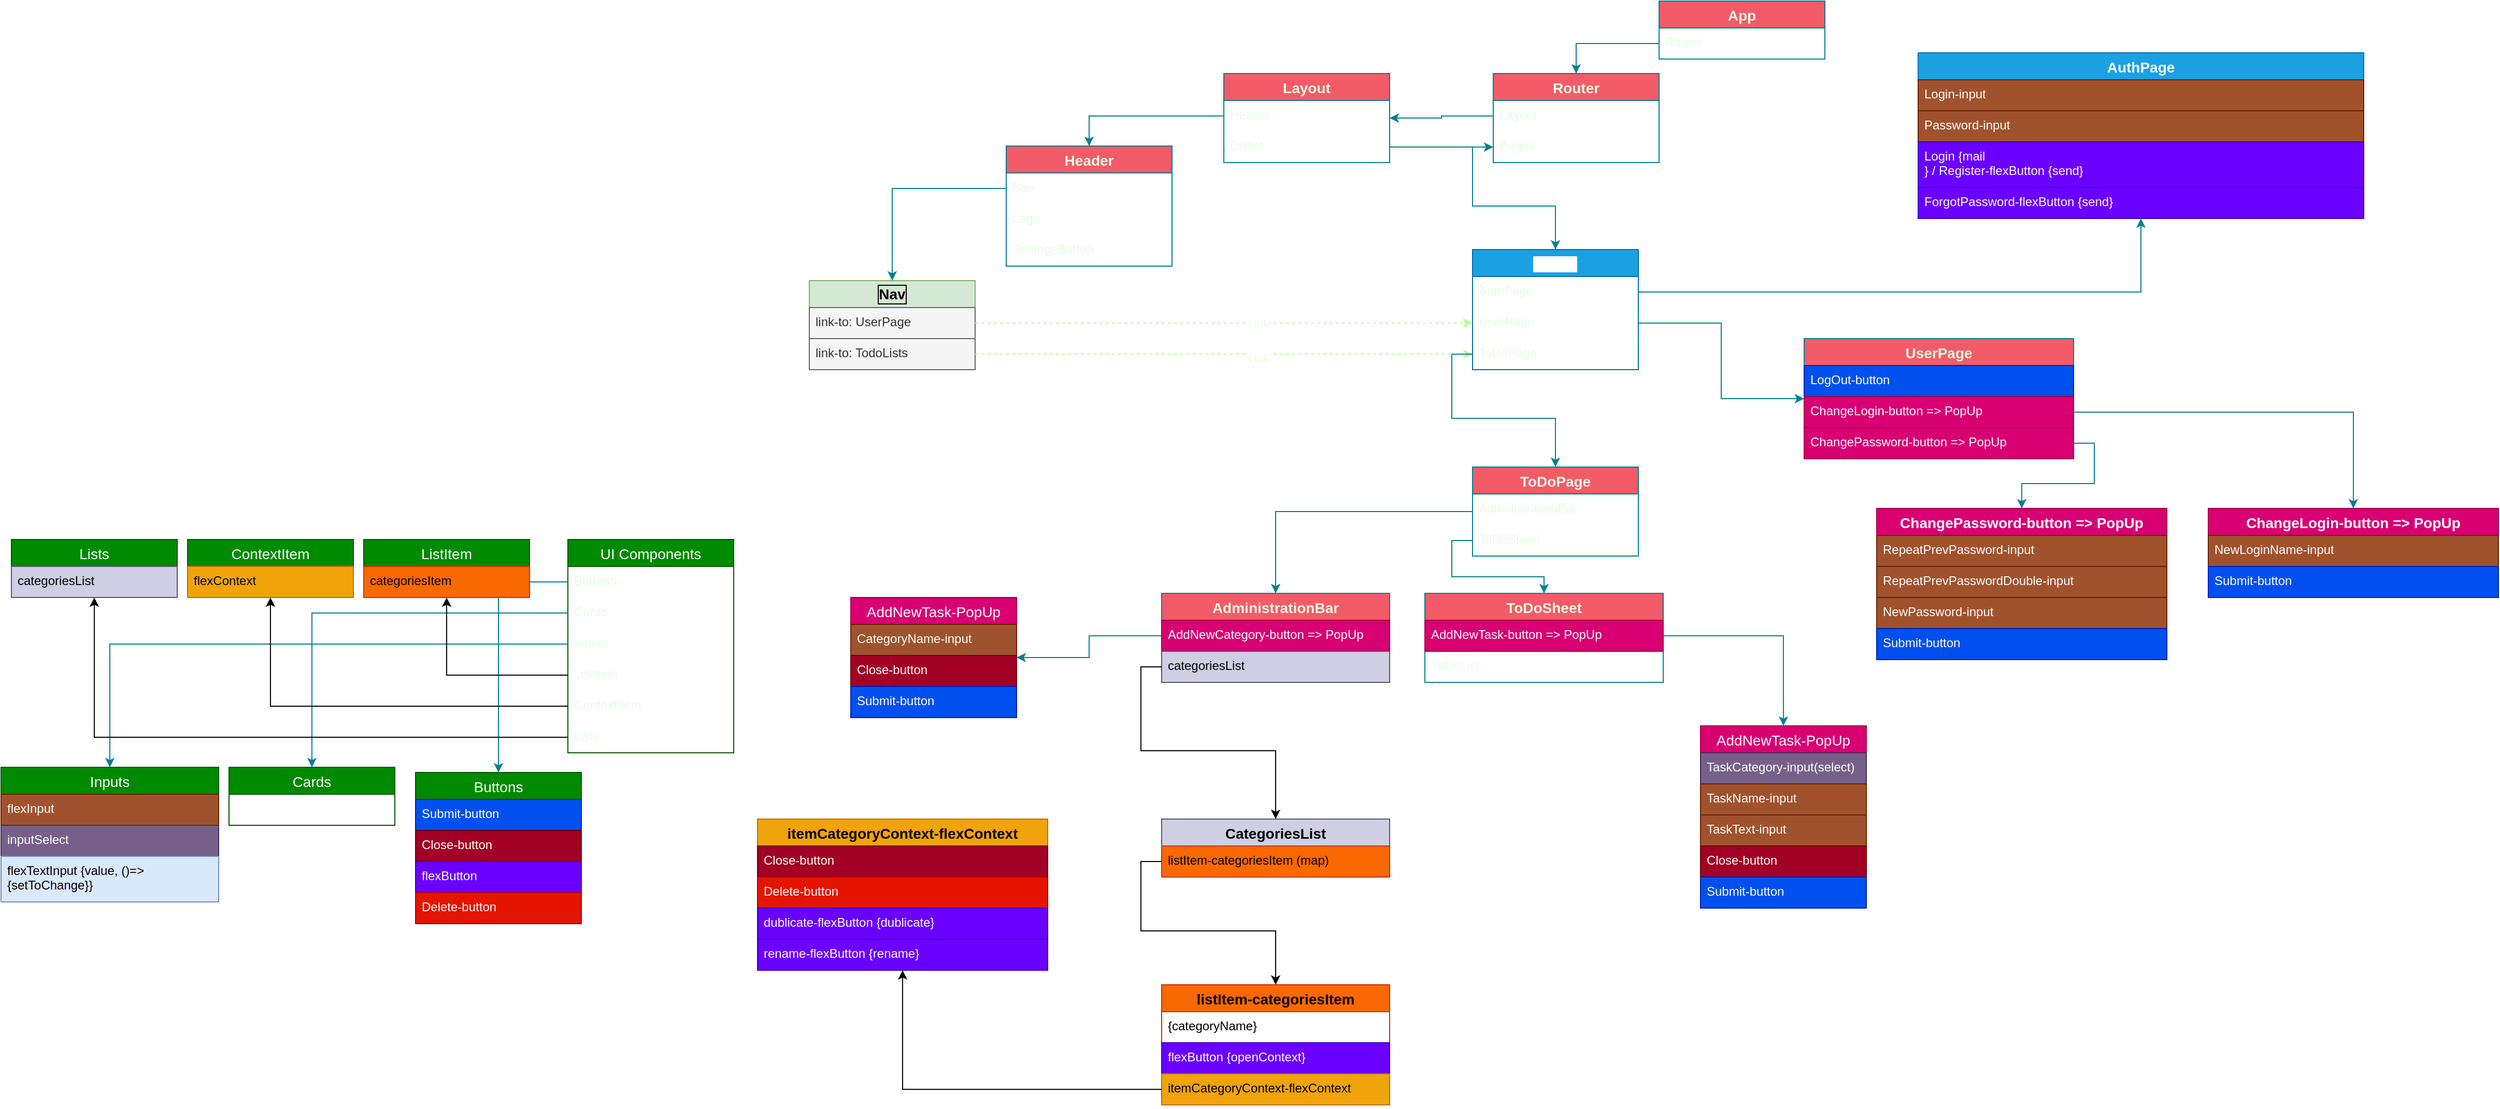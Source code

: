 <mxfile version="21.3.8" type="github">
  <diagram name="Страница 1" id="6tXET_UQnHRXLjtFdIph">
    <mxGraphModel dx="3163" dy="796" grid="1" gridSize="10" guides="1" tooltips="1" connect="1" arrows="1" fold="1" page="1" pageScale="1" pageWidth="827" pageHeight="1169" math="0" shadow="0">
      <root>
        <mxCell id="0" />
        <mxCell id="1" parent="0" />
        <mxCell id="IGXPedK8rDx9fx1_-4YQ-31" value="App" style="swimlane;fontStyle=1;childLayout=stackLayout;horizontal=1;startSize=26;horizontalStack=0;resizeParent=1;resizeParentMax=0;resizeLast=0;collapsible=1;marginBottom=0;align=center;fontSize=14;labelBackgroundColor=none;fillColor=#F45B69;strokeColor=#028090;fontColor=#E4FDE1;" parent="1" vertex="1">
          <mxGeometry x="640" y="30" width="160" height="56" as="geometry" />
        </mxCell>
        <mxCell id="IGXPedK8rDx9fx1_-4YQ-34" value="Router" style="text;strokeColor=none;fillColor=none;spacingLeft=4;spacingRight=4;overflow=hidden;rotatable=0;points=[[0,0.5],[1,0.5]];portConstraint=eastwest;fontSize=12;whiteSpace=wrap;html=1;labelBackgroundColor=none;fontColor=#E4FDE1;" parent="IGXPedK8rDx9fx1_-4YQ-31" vertex="1">
          <mxGeometry y="26" width="160" height="30" as="geometry" />
        </mxCell>
        <mxCell id="IGXPedK8rDx9fx1_-4YQ-39" value="Router" style="swimlane;fontStyle=1;childLayout=stackLayout;horizontal=1;startSize=26;horizontalStack=0;resizeParent=1;resizeParentMax=0;resizeLast=0;collapsible=1;marginBottom=0;align=center;fontSize=14;labelBackgroundColor=none;fillColor=#F45B69;strokeColor=#028090;fontColor=#E4FDE1;" parent="1" vertex="1">
          <mxGeometry x="480" y="100" width="160" height="86" as="geometry" />
        </mxCell>
        <mxCell id="IGXPedK8rDx9fx1_-4YQ-40" value="Layout" style="text;strokeColor=none;fillColor=none;spacingLeft=4;spacingRight=4;overflow=hidden;rotatable=0;points=[[0,0.5],[1,0.5]];portConstraint=eastwest;fontSize=12;whiteSpace=wrap;html=1;labelBackgroundColor=none;fontColor=#E4FDE1;" parent="IGXPedK8rDx9fx1_-4YQ-39" vertex="1">
          <mxGeometry y="26" width="160" height="30" as="geometry" />
        </mxCell>
        <mxCell id="IGXPedK8rDx9fx1_-4YQ-41" value="Pages" style="text;strokeColor=none;fillColor=none;spacingLeft=4;spacingRight=4;overflow=hidden;rotatable=0;points=[[0,0.5],[1,0.5]];portConstraint=eastwest;fontSize=12;whiteSpace=wrap;html=1;labelBackgroundColor=none;fontColor=#E4FDE1;" parent="IGXPedK8rDx9fx1_-4YQ-39" vertex="1">
          <mxGeometry y="56" width="160" height="30" as="geometry" />
        </mxCell>
        <mxCell id="IGXPedK8rDx9fx1_-4YQ-46" value="Pages" style="swimlane;fontStyle=1;childLayout=stackLayout;horizontal=1;startSize=26;horizontalStack=0;resizeParent=1;resizeParentMax=0;resizeLast=0;collapsible=1;marginBottom=0;align=center;fontSize=14;labelBackgroundColor=default;fillColor=#1ba1e2;strokeColor=#006EAF;fontColor=#ffffff;" parent="1" vertex="1">
          <mxGeometry x="460" y="270" width="160" height="116" as="geometry" />
        </mxCell>
        <mxCell id="IGXPedK8rDx9fx1_-4YQ-47" value="AuthPage" style="text;strokeColor=none;fillColor=none;spacingLeft=4;spacingRight=4;overflow=hidden;rotatable=0;points=[[0,0.5],[1,0.5]];portConstraint=eastwest;fontSize=12;whiteSpace=wrap;html=1;labelBackgroundColor=none;fontColor=#E4FDE1;" parent="IGXPedK8rDx9fx1_-4YQ-46" vertex="1">
          <mxGeometry y="26" width="160" height="30" as="geometry" />
        </mxCell>
        <mxCell id="IGXPedK8rDx9fx1_-4YQ-48" value="UserPage" style="text;strokeColor=none;fillColor=none;spacingLeft=4;spacingRight=4;overflow=hidden;rotatable=0;points=[[0,0.5],[1,0.5]];portConstraint=eastwest;fontSize=12;whiteSpace=wrap;html=1;labelBackgroundColor=none;fontColor=#E4FDE1;" parent="IGXPedK8rDx9fx1_-4YQ-46" vertex="1">
          <mxGeometry y="56" width="160" height="30" as="geometry" />
        </mxCell>
        <mxCell id="IGXPedK8rDx9fx1_-4YQ-68" value="ToDoPage" style="text;strokeColor=none;fillColor=none;spacingLeft=4;spacingRight=4;overflow=hidden;rotatable=0;points=[[0,0.5],[1,0.5]];portConstraint=eastwest;fontSize=12;whiteSpace=wrap;html=1;labelBackgroundColor=none;fontColor=#E4FDE1;" parent="IGXPedK8rDx9fx1_-4YQ-46" vertex="1">
          <mxGeometry y="86" width="160" height="30" as="geometry" />
        </mxCell>
        <mxCell id="IGXPedK8rDx9fx1_-4YQ-50" value="Layout" style="swimlane;fontStyle=1;childLayout=stackLayout;horizontal=1;startSize=26;horizontalStack=0;resizeParent=1;resizeParentMax=0;resizeLast=0;collapsible=1;marginBottom=0;align=center;fontSize=14;labelBackgroundColor=none;fillColor=#F45B69;strokeColor=#028090;fontColor=#E4FDE1;" parent="1" vertex="1">
          <mxGeometry x="220" y="100" width="160" height="86" as="geometry" />
        </mxCell>
        <mxCell id="IGXPedK8rDx9fx1_-4YQ-51" value="Header" style="text;strokeColor=none;fillColor=none;spacingLeft=4;spacingRight=4;overflow=hidden;rotatable=0;points=[[0,0.5],[1,0.5]];portConstraint=eastwest;fontSize=12;whiteSpace=wrap;html=1;labelBackgroundColor=none;fontColor=#E4FDE1;" parent="IGXPedK8rDx9fx1_-4YQ-50" vertex="1">
          <mxGeometry y="26" width="160" height="30" as="geometry" />
        </mxCell>
        <mxCell id="IGXPedK8rDx9fx1_-4YQ-52" value="Outlet" style="text;strokeColor=none;fillColor=none;spacingLeft=4;spacingRight=4;overflow=hidden;rotatable=0;points=[[0,0.5],[1,0.5]];portConstraint=eastwest;fontSize=12;whiteSpace=wrap;html=1;labelBackgroundColor=none;fontColor=#E4FDE1;" parent="IGXPedK8rDx9fx1_-4YQ-50" vertex="1">
          <mxGeometry y="56" width="160" height="30" as="geometry" />
        </mxCell>
        <mxCell id="IGXPedK8rDx9fx1_-4YQ-53" style="edgeStyle=orthogonalEdgeStyle;rounded=0;orthogonalLoop=1;jettySize=auto;html=1;labelBackgroundColor=none;strokeColor=#028090;fontColor=default;" parent="1" source="IGXPedK8rDx9fx1_-4YQ-34" target="IGXPedK8rDx9fx1_-4YQ-39" edge="1">
          <mxGeometry relative="1" as="geometry" />
        </mxCell>
        <mxCell id="IGXPedK8rDx9fx1_-4YQ-54" style="edgeStyle=orthogonalEdgeStyle;rounded=0;orthogonalLoop=1;jettySize=auto;html=1;labelBackgroundColor=none;strokeColor=#028090;fontColor=default;" parent="1" source="IGXPedK8rDx9fx1_-4YQ-41" target="IGXPedK8rDx9fx1_-4YQ-46" edge="1">
          <mxGeometry relative="1" as="geometry" />
        </mxCell>
        <mxCell id="IGXPedK8rDx9fx1_-4YQ-55" style="edgeStyle=orthogonalEdgeStyle;rounded=0;orthogonalLoop=1;jettySize=auto;html=1;labelBackgroundColor=none;strokeColor=#028090;fontColor=default;" parent="1" source="IGXPedK8rDx9fx1_-4YQ-40" target="IGXPedK8rDx9fx1_-4YQ-50" edge="1">
          <mxGeometry relative="1" as="geometry" />
        </mxCell>
        <mxCell id="IGXPedK8rDx9fx1_-4YQ-56" value="Header" style="swimlane;fontStyle=1;childLayout=stackLayout;horizontal=1;startSize=26;horizontalStack=0;resizeParent=1;resizeParentMax=0;resizeLast=0;collapsible=1;marginBottom=0;align=center;fontSize=14;labelBackgroundColor=none;fillColor=#F45B69;strokeColor=#028090;fontColor=#E4FDE1;" parent="1" vertex="1">
          <mxGeometry x="10" y="170" width="160" height="116" as="geometry" />
        </mxCell>
        <mxCell id="IGXPedK8rDx9fx1_-4YQ-58" value="Nav" style="text;strokeColor=none;fillColor=none;spacingLeft=4;spacingRight=4;overflow=hidden;rotatable=0;points=[[0,0.5],[1,0.5]];portConstraint=eastwest;fontSize=12;whiteSpace=wrap;html=1;labelBackgroundColor=none;fontColor=#E4FDE1;" parent="IGXPedK8rDx9fx1_-4YQ-56" vertex="1">
          <mxGeometry y="26" width="160" height="30" as="geometry" />
        </mxCell>
        <mxCell id="IGXPedK8rDx9fx1_-4YQ-59" value="Logo" style="text;strokeColor=none;fillColor=none;spacingLeft=4;spacingRight=4;overflow=hidden;rotatable=0;points=[[0,0.5],[1,0.5]];portConstraint=eastwest;fontSize=12;whiteSpace=wrap;html=1;labelBackgroundColor=none;fontColor=#E4FDE1;" parent="IGXPedK8rDx9fx1_-4YQ-56" vertex="1">
          <mxGeometry y="56" width="160" height="30" as="geometry" />
        </mxCell>
        <mxCell id="IGXPedK8rDx9fx1_-4YQ-60" value="SettingsButton" style="text;strokeColor=none;fillColor=none;spacingLeft=4;spacingRight=4;overflow=hidden;rotatable=0;points=[[0,0.5],[1,0.5]];portConstraint=eastwest;fontSize=12;whiteSpace=wrap;html=1;labelBackgroundColor=none;fontColor=#E4FDE1;" parent="IGXPedK8rDx9fx1_-4YQ-56" vertex="1">
          <mxGeometry y="86" width="160" height="30" as="geometry" />
        </mxCell>
        <mxCell id="IGXPedK8rDx9fx1_-4YQ-61" style="edgeStyle=orthogonalEdgeStyle;rounded=0;orthogonalLoop=1;jettySize=auto;html=1;labelBackgroundColor=none;strokeColor=#028090;fontColor=default;" parent="1" source="IGXPedK8rDx9fx1_-4YQ-51" target="IGXPedK8rDx9fx1_-4YQ-56" edge="1">
          <mxGeometry relative="1" as="geometry" />
        </mxCell>
        <mxCell id="IGXPedK8rDx9fx1_-4YQ-62" style="edgeStyle=orthogonalEdgeStyle;rounded=0;orthogonalLoop=1;jettySize=auto;html=1;labelBackgroundColor=none;strokeColor=#028090;fontColor=default;" parent="1" source="IGXPedK8rDx9fx1_-4YQ-52" target="IGXPedK8rDx9fx1_-4YQ-41" edge="1">
          <mxGeometry relative="1" as="geometry" />
        </mxCell>
        <mxCell id="IGXPedK8rDx9fx1_-4YQ-64" value="Nav" style="swimlane;fontStyle=1;childLayout=stackLayout;horizontal=1;startSize=26;horizontalStack=0;resizeParent=1;resizeParentMax=0;resizeLast=0;collapsible=1;marginBottom=0;align=center;fontSize=14;labelBackgroundColor=none;whiteSpace=wrap;fillColor=#d5e8d4;strokeColor=#82b366;labelBorderColor=default;fontColor=#000000;" parent="1" vertex="1">
          <mxGeometry x="-180" y="300" width="160" height="86" as="geometry" />
        </mxCell>
        <mxCell id="IGXPedK8rDx9fx1_-4YQ-65" value="link-to: UserPage" style="text;strokeColor=#666666;fillColor=#f5f5f5;spacingLeft=4;spacingRight=4;overflow=hidden;rotatable=0;points=[[0,0.5],[1,0.5]];portConstraint=eastwest;fontSize=12;whiteSpace=wrap;html=1;labelBackgroundColor=none;fontColor=#333333;" parent="IGXPedK8rDx9fx1_-4YQ-64" vertex="1">
          <mxGeometry y="26" width="160" height="30" as="geometry" />
        </mxCell>
        <mxCell id="IGXPedK8rDx9fx1_-4YQ-66" value="link-to: TodoLists" style="text;strokeColor=#666666;fillColor=#f5f5f5;spacingLeft=4;spacingRight=4;overflow=hidden;rotatable=0;points=[[0,0.5],[1,0.5]];portConstraint=eastwest;fontSize=12;whiteSpace=wrap;html=1;labelBackgroundColor=none;fontColor=#333333;" parent="IGXPedK8rDx9fx1_-4YQ-64" vertex="1">
          <mxGeometry y="56" width="160" height="30" as="geometry" />
        </mxCell>
        <mxCell id="IGXPedK8rDx9fx1_-4YQ-69" style="edgeStyle=orthogonalEdgeStyle;rounded=0;orthogonalLoop=1;jettySize=auto;html=1;strokeColor=#B9FF91;fontColor=#E4FDE1;fillColor=#d5e8d4;dashed=1;" parent="1" source="IGXPedK8rDx9fx1_-4YQ-65" target="IGXPedK8rDx9fx1_-4YQ-48" edge="1">
          <mxGeometry relative="1" as="geometry" />
        </mxCell>
        <mxCell id="IGXPedK8rDx9fx1_-4YQ-105" value="Link" style="edgeLabel;html=1;align=center;verticalAlign=middle;resizable=0;points=[];fontColor=#E4FDE1;" parent="IGXPedK8rDx9fx1_-4YQ-69" vertex="1" connectable="0">
          <mxGeometry x="0.138" y="-1" relative="1" as="geometry">
            <mxPoint as="offset" />
          </mxGeometry>
        </mxCell>
        <mxCell id="IGXPedK8rDx9fx1_-4YQ-70" style="edgeStyle=orthogonalEdgeStyle;rounded=0;orthogonalLoop=1;jettySize=auto;html=1;strokeColor=#B9FF91;fontColor=#E4FDE1;fillColor=#d5e8d4;dashed=1;" parent="1" source="IGXPedK8rDx9fx1_-4YQ-66" target="IGXPedK8rDx9fx1_-4YQ-68" edge="1">
          <mxGeometry relative="1" as="geometry" />
        </mxCell>
        <mxCell id="IGXPedK8rDx9fx1_-4YQ-104" value="Link" style="edgeLabel;html=1;align=center;verticalAlign=middle;resizable=0;points=[];fontColor=#E4FDE1;" parent="IGXPedK8rDx9fx1_-4YQ-70" vertex="1" connectable="0">
          <mxGeometry x="0.138" y="-4" relative="1" as="geometry">
            <mxPoint as="offset" />
          </mxGeometry>
        </mxCell>
        <mxCell id="IGXPedK8rDx9fx1_-4YQ-71" style="edgeStyle=orthogonalEdgeStyle;rounded=0;orthogonalLoop=1;jettySize=auto;html=1;strokeColor=#028090;fontColor=#E4FDE1;fillColor=#F45B69;" parent="1" source="IGXPedK8rDx9fx1_-4YQ-58" target="IGXPedK8rDx9fx1_-4YQ-64" edge="1">
          <mxGeometry relative="1" as="geometry" />
        </mxCell>
        <mxCell id="IGXPedK8rDx9fx1_-4YQ-72" value="AuthPage" style="swimlane;fontStyle=1;childLayout=stackLayout;horizontal=1;startSize=26;horizontalStack=0;resizeParent=1;resizeParentMax=0;resizeLast=0;collapsible=1;marginBottom=0;align=center;fontSize=14;labelBackgroundColor=none;fillColor=#1ba1e2;strokeColor=#006EAF;fontColor=#ffffff;" parent="1" vertex="1">
          <mxGeometry x="890" y="80" width="430" height="160" as="geometry" />
        </mxCell>
        <mxCell id="IGXPedK8rDx9fx1_-4YQ-73" value="Login-input" style="text;strokeColor=#6D1F00;fillColor=#a0522d;spacingLeft=4;spacingRight=4;overflow=hidden;rotatable=0;points=[[0,0.5],[1,0.5]];portConstraint=eastwest;fontSize=12;whiteSpace=wrap;html=1;labelBackgroundColor=none;fontColor=#ffffff;" parent="IGXPedK8rDx9fx1_-4YQ-72" vertex="1">
          <mxGeometry y="26" width="430" height="30" as="geometry" />
        </mxCell>
        <mxCell id="IGXPedK8rDx9fx1_-4YQ-74" value="Password-input" style="text;strokeColor=#6D1F00;fillColor=#a0522d;spacingLeft=4;spacingRight=4;overflow=hidden;rotatable=0;points=[[0,0.5],[1,0.5]];portConstraint=eastwest;fontSize=12;whiteSpace=wrap;html=1;labelBackgroundColor=none;fontColor=#ffffff;" parent="IGXPedK8rDx9fx1_-4YQ-72" vertex="1">
          <mxGeometry y="56" width="430" height="30" as="geometry" />
        </mxCell>
        <mxCell id="IGXPedK8rDx9fx1_-4YQ-75" value="Login {mail&lt;br&gt;} / Register-flexButton {send}" style="text;strokeColor=#3700CC;fillColor=#6a00ff;spacingLeft=4;spacingRight=4;overflow=hidden;rotatable=0;points=[[0,0.5],[1,0.5]];portConstraint=eastwest;fontSize=12;whiteSpace=wrap;html=1;labelBackgroundColor=none;fontColor=#ffffff;" parent="IGXPedK8rDx9fx1_-4YQ-72" vertex="1">
          <mxGeometry y="86" width="430" height="44" as="geometry" />
        </mxCell>
        <mxCell id="IGXPedK8rDx9fx1_-4YQ-82" value="ForgotPassword-flexButton {send}" style="text;strokeColor=#3700CC;fillColor=#6a00ff;spacingLeft=4;spacingRight=4;overflow=hidden;rotatable=0;points=[[0,0.5],[1,0.5]];portConstraint=eastwest;fontSize=12;whiteSpace=wrap;html=1;labelBackgroundColor=none;fontColor=#ffffff;" parent="IGXPedK8rDx9fx1_-4YQ-72" vertex="1">
          <mxGeometry y="130" width="430" height="30" as="geometry" />
        </mxCell>
        <mxCell id="IGXPedK8rDx9fx1_-4YQ-77" style="edgeStyle=orthogonalEdgeStyle;rounded=0;orthogonalLoop=1;jettySize=auto;html=1;strokeColor=#028090;fontColor=#E4FDE1;fillColor=#F45B69;" parent="1" source="IGXPedK8rDx9fx1_-4YQ-47" target="IGXPedK8rDx9fx1_-4YQ-72" edge="1">
          <mxGeometry relative="1" as="geometry" />
        </mxCell>
        <mxCell id="IGXPedK8rDx9fx1_-4YQ-78" value="UserPage" style="swimlane;fontStyle=1;childLayout=stackLayout;horizontal=1;startSize=26;horizontalStack=0;resizeParent=1;resizeParentMax=0;resizeLast=0;collapsible=1;marginBottom=0;align=center;fontSize=14;labelBackgroundColor=none;fillColor=#F45B69;strokeColor=#028090;fontColor=#E4FDE1;" parent="1" vertex="1">
          <mxGeometry x="780" y="356" width="260" height="116" as="geometry" />
        </mxCell>
        <mxCell id="IGXPedK8rDx9fx1_-4YQ-79" value="LogOut-button" style="text;strokeColor=#001DBC;fillColor=#0050ef;spacingLeft=4;spacingRight=4;overflow=hidden;rotatable=0;points=[[0,0.5],[1,0.5]];portConstraint=eastwest;fontSize=12;whiteSpace=wrap;html=1;labelBackgroundColor=none;fontColor=#ffffff;" parent="IGXPedK8rDx9fx1_-4YQ-78" vertex="1">
          <mxGeometry y="26" width="260" height="30" as="geometry" />
        </mxCell>
        <mxCell id="IGXPedK8rDx9fx1_-4YQ-83" value="ChangeLogin-button =&amp;gt; PopUp" style="text;strokeColor=#A50040;fillColor=#d80073;spacingLeft=4;spacingRight=4;overflow=hidden;rotatable=0;points=[[0,0.5],[1,0.5]];portConstraint=eastwest;fontSize=12;whiteSpace=wrap;html=1;labelBackgroundColor=none;fontColor=#ffffff;" parent="IGXPedK8rDx9fx1_-4YQ-78" vertex="1">
          <mxGeometry y="56" width="260" height="30" as="geometry" />
        </mxCell>
        <mxCell id="IGXPedK8rDx9fx1_-4YQ-80" value="ChangePassword-button =&amp;gt; PopUp" style="text;strokeColor=#A50040;fillColor=#d80073;spacingLeft=4;spacingRight=4;overflow=hidden;rotatable=0;points=[[0,0.5],[1,0.5]];portConstraint=eastwest;fontSize=12;whiteSpace=wrap;html=1;labelBackgroundColor=none;fontColor=#ffffff;" parent="IGXPedK8rDx9fx1_-4YQ-78" vertex="1">
          <mxGeometry y="86" width="260" height="30" as="geometry" />
        </mxCell>
        <mxCell id="IGXPedK8rDx9fx1_-4YQ-84" style="edgeStyle=orthogonalEdgeStyle;rounded=0;orthogonalLoop=1;jettySize=auto;html=1;strokeColor=#028090;fontColor=#E4FDE1;fillColor=#F45B69;" parent="1" source="IGXPedK8rDx9fx1_-4YQ-48" target="IGXPedK8rDx9fx1_-4YQ-78" edge="1">
          <mxGeometry relative="1" as="geometry" />
        </mxCell>
        <mxCell id="IGXPedK8rDx9fx1_-4YQ-98" style="edgeStyle=orthogonalEdgeStyle;rounded=0;orthogonalLoop=1;jettySize=auto;html=1;strokeColor=#028090;fontColor=#E4FDE1;fillColor=#F45B69;" parent="1" source="IGXPedK8rDx9fx1_-4YQ-85" target="IGXPedK8rDx9fx1_-4YQ-92" edge="1">
          <mxGeometry relative="1" as="geometry" />
        </mxCell>
        <mxCell id="IGXPedK8rDx9fx1_-4YQ-85" value="ToDoPage" style="swimlane;fontStyle=1;childLayout=stackLayout;horizontal=1;startSize=26;horizontalStack=0;resizeParent=1;resizeParentMax=0;resizeLast=0;collapsible=1;marginBottom=0;align=center;fontSize=14;labelBackgroundColor=none;fillColor=#F45B69;strokeColor=#028090;fontColor=#E4FDE1;" parent="1" vertex="1">
          <mxGeometry x="460" y="480" width="160" height="86" as="geometry" />
        </mxCell>
        <mxCell id="IGXPedK8rDx9fx1_-4YQ-88" value="AdministrationBar" style="text;strokeColor=none;fillColor=none;spacingLeft=4;spacingRight=4;overflow=hidden;rotatable=0;points=[[0,0.5],[1,0.5]];portConstraint=eastwest;fontSize=12;whiteSpace=wrap;html=1;labelBackgroundColor=none;fontColor=#E4FDE1;" parent="IGXPedK8rDx9fx1_-4YQ-85" vertex="1">
          <mxGeometry y="26" width="160" height="30" as="geometry" />
        </mxCell>
        <mxCell id="IGXPedK8rDx9fx1_-4YQ-91" value="ToDoSheet" style="text;strokeColor=none;fillColor=none;spacingLeft=4;spacingRight=4;overflow=hidden;rotatable=0;points=[[0,0.5],[1,0.5]];portConstraint=eastwest;fontSize=12;whiteSpace=wrap;html=1;labelBackgroundColor=none;fontColor=#E4FDE1;" parent="IGXPedK8rDx9fx1_-4YQ-85" vertex="1">
          <mxGeometry y="56" width="160" height="30" as="geometry" />
        </mxCell>
        <mxCell id="IGXPedK8rDx9fx1_-4YQ-90" style="edgeStyle=orthogonalEdgeStyle;rounded=0;orthogonalLoop=1;jettySize=auto;html=1;strokeColor=#028090;fontColor=#E4FDE1;fillColor=#F45B69;" parent="1" source="IGXPedK8rDx9fx1_-4YQ-68" target="IGXPedK8rDx9fx1_-4YQ-85" edge="1">
          <mxGeometry relative="1" as="geometry" />
        </mxCell>
        <mxCell id="IGXPedK8rDx9fx1_-4YQ-92" value="AdministrationBar" style="swimlane;fontStyle=1;childLayout=stackLayout;horizontal=1;startSize=26;horizontalStack=0;resizeParent=1;resizeParentMax=0;resizeLast=0;collapsible=1;marginBottom=0;align=center;fontSize=14;labelBackgroundColor=none;fillColor=#F45B69;strokeColor=#028090;fontColor=#E4FDE1;" parent="1" vertex="1">
          <mxGeometry x="160" y="602" width="220" height="86" as="geometry" />
        </mxCell>
        <mxCell id="IGXPedK8rDx9fx1_-4YQ-94" value="AddNewCategory-button =&amp;gt; PopUp" style="text;strokeColor=#A50040;fillColor=#d80073;spacingLeft=4;spacingRight=4;overflow=hidden;rotatable=0;points=[[0,0.5],[1,0.5]];portConstraint=eastwest;fontSize=12;whiteSpace=wrap;html=1;labelBackgroundColor=none;fontColor=#ffffff;" parent="IGXPedK8rDx9fx1_-4YQ-92" vertex="1">
          <mxGeometry y="26" width="220" height="30" as="geometry" />
        </mxCell>
        <mxCell id="tpM22CHXKoe_IL6Fs77l-47" value="categoriesList" style="text;strokeColor=#56517e;fillColor=#d0cee2;spacingLeft=4;spacingRight=4;overflow=hidden;rotatable=0;points=[[0,0.5],[1,0.5]];portConstraint=eastwest;fontSize=12;whiteSpace=wrap;html=1;labelBackgroundColor=none;fontColor=#000000;" vertex="1" parent="IGXPedK8rDx9fx1_-4YQ-92">
          <mxGeometry y="56" width="220" height="30" as="geometry" />
        </mxCell>
        <mxCell id="IGXPedK8rDx9fx1_-4YQ-95" value="ToDoSheet" style="swimlane;fontStyle=1;childLayout=stackLayout;horizontal=1;startSize=26;horizontalStack=0;resizeParent=1;resizeParentMax=0;resizeLast=0;collapsible=1;marginBottom=0;align=center;fontSize=14;labelBackgroundColor=none;fillColor=#F45B69;strokeColor=#028090;fontColor=#E4FDE1;" parent="1" vertex="1">
          <mxGeometry x="414" y="602" width="230" height="86" as="geometry" />
        </mxCell>
        <mxCell id="IGXPedK8rDx9fx1_-4YQ-96" value="AddNewTask-button =&amp;gt; PopUp" style="text;strokeColor=#A50040;fillColor=#d80073;spacingLeft=4;spacingRight=4;overflow=hidden;rotatable=0;points=[[0,0.5],[1,0.5]];portConstraint=eastwest;fontSize=12;whiteSpace=wrap;html=1;labelBackgroundColor=none;fontColor=#ffffff;" parent="IGXPedK8rDx9fx1_-4YQ-95" vertex="1">
          <mxGeometry y="26" width="230" height="30" as="geometry" />
        </mxCell>
        <mxCell id="IGXPedK8rDx9fx1_-4YQ-97" value="ToDoList" style="text;strokeColor=none;fillColor=none;spacingLeft=4;spacingRight=4;overflow=hidden;rotatable=0;points=[[0,0.5],[1,0.5]];portConstraint=eastwest;fontSize=12;whiteSpace=wrap;html=1;labelBackgroundColor=none;fontColor=#E4FDE1;" parent="IGXPedK8rDx9fx1_-4YQ-95" vertex="1">
          <mxGeometry y="56" width="230" height="30" as="geometry" />
        </mxCell>
        <mxCell id="IGXPedK8rDx9fx1_-4YQ-99" style="edgeStyle=orthogonalEdgeStyle;rounded=0;orthogonalLoop=1;jettySize=auto;html=1;strokeColor=#028090;fontColor=#E4FDE1;fillColor=#F45B69;" parent="1" source="IGXPedK8rDx9fx1_-4YQ-91" target="IGXPedK8rDx9fx1_-4YQ-95" edge="1">
          <mxGeometry relative="1" as="geometry" />
        </mxCell>
        <mxCell id="IGXPedK8rDx9fx1_-4YQ-100" value="AddNewTask-PopUp" style="swimlane;fontStyle=0;childLayout=stackLayout;horizontal=1;startSize=26;horizontalStack=0;resizeParent=1;resizeParentMax=0;resizeLast=0;collapsible=1;marginBottom=0;align=center;fontSize=14;labelBackgroundColor=none;fillColor=#d80073;strokeColor=#A50040;fontColor=#ffffff;" parent="1" vertex="1">
          <mxGeometry x="680" y="730" width="160" height="176" as="geometry" />
        </mxCell>
        <mxCell id="IGXPedK8rDx9fx1_-4YQ-101" value="TaskCategory-input(select)" style="text;strokeColor=#432D57;fillColor=#76608a;spacingLeft=4;spacingRight=4;overflow=hidden;rotatable=0;points=[[0,0.5],[1,0.5]];portConstraint=eastwest;fontSize=12;whiteSpace=wrap;html=1;labelBackgroundColor=none;fontColor=#ffffff;" parent="IGXPedK8rDx9fx1_-4YQ-100" vertex="1">
          <mxGeometry y="26" width="160" height="30" as="geometry" />
        </mxCell>
        <mxCell id="IGXPedK8rDx9fx1_-4YQ-102" value="TaskName-input" style="text;strokeColor=#6D1F00;fillColor=#a0522d;spacingLeft=4;spacingRight=4;overflow=hidden;rotatable=0;points=[[0,0.5],[1,0.5]];portConstraint=eastwest;fontSize=12;whiteSpace=wrap;html=1;labelBackgroundColor=none;fontColor=#ffffff;" parent="IGXPedK8rDx9fx1_-4YQ-100" vertex="1">
          <mxGeometry y="56" width="160" height="30" as="geometry" />
        </mxCell>
        <mxCell id="IGXPedK8rDx9fx1_-4YQ-108" value="TaskText-input&lt;br&gt;" style="text;strokeColor=#6D1F00;fillColor=#a0522d;spacingLeft=4;spacingRight=4;overflow=hidden;rotatable=0;points=[[0,0.5],[1,0.5]];portConstraint=eastwest;fontSize=12;whiteSpace=wrap;html=1;labelBackgroundColor=none;fontColor=#ffffff;" parent="IGXPedK8rDx9fx1_-4YQ-100" vertex="1">
          <mxGeometry y="86" width="160" height="30" as="geometry" />
        </mxCell>
        <mxCell id="tpM22CHXKoe_IL6Fs77l-43" value="Close-button" style="text;strokeColor=#6F0000;fillColor=#a20025;spacingLeft=4;spacingRight=4;overflow=hidden;rotatable=0;points=[[0,0.5],[1,0.5]];portConstraint=eastwest;fontSize=12;whiteSpace=wrap;html=1;labelBackgroundColor=none;fontColor=#ffffff;" vertex="1" parent="IGXPedK8rDx9fx1_-4YQ-100">
          <mxGeometry y="116" width="160" height="30" as="geometry" />
        </mxCell>
        <mxCell id="IGXPedK8rDx9fx1_-4YQ-106" value="Submit-button" style="text;strokeColor=#001DBC;fillColor=#0050ef;spacingLeft=4;spacingRight=4;overflow=hidden;rotatable=0;points=[[0,0.5],[1,0.5]];portConstraint=eastwest;fontSize=12;whiteSpace=wrap;html=1;labelBackgroundColor=none;fontColor=#ffffff;" parent="IGXPedK8rDx9fx1_-4YQ-100" vertex="1">
          <mxGeometry y="146" width="160" height="30" as="geometry" />
        </mxCell>
        <mxCell id="IGXPedK8rDx9fx1_-4YQ-109" value="AddNewTask-PopUp" style="swimlane;fontStyle=0;childLayout=stackLayout;horizontal=1;startSize=26;horizontalStack=0;resizeParent=1;resizeParentMax=0;resizeLast=0;collapsible=1;marginBottom=0;align=center;fontSize=14;labelBackgroundColor=none;fillColor=#d80073;strokeColor=#A50040;fontColor=#ffffff;" parent="1" vertex="1">
          <mxGeometry x="-140" y="606" width="160" height="116" as="geometry" />
        </mxCell>
        <mxCell id="IGXPedK8rDx9fx1_-4YQ-111" value="CategoryName-input" style="text;strokeColor=#6D1F00;fillColor=#a0522d;spacingLeft=4;spacingRight=4;overflow=hidden;rotatable=0;points=[[0,0.5],[1,0.5]];portConstraint=eastwest;fontSize=12;whiteSpace=wrap;html=1;labelBackgroundColor=none;fontColor=#ffffff;" parent="IGXPedK8rDx9fx1_-4YQ-109" vertex="1">
          <mxGeometry y="26" width="160" height="30" as="geometry" />
        </mxCell>
        <mxCell id="tpM22CHXKoe_IL6Fs77l-42" value="Close-button" style="text;strokeColor=#6F0000;fillColor=#a20025;spacingLeft=4;spacingRight=4;overflow=hidden;rotatable=0;points=[[0,0.5],[1,0.5]];portConstraint=eastwest;fontSize=12;whiteSpace=wrap;html=1;labelBackgroundColor=none;fontColor=#ffffff;" vertex="1" parent="IGXPedK8rDx9fx1_-4YQ-109">
          <mxGeometry y="56" width="160" height="30" as="geometry" />
        </mxCell>
        <mxCell id="tpM22CHXKoe_IL6Fs77l-41" value="Submit-button" style="text;strokeColor=#001DBC;fillColor=#0050ef;spacingLeft=4;spacingRight=4;overflow=hidden;rotatable=0;points=[[0,0.5],[1,0.5]];portConstraint=eastwest;fontSize=12;whiteSpace=wrap;html=1;labelBackgroundColor=none;fontColor=#ffffff;" vertex="1" parent="IGXPedK8rDx9fx1_-4YQ-109">
          <mxGeometry y="86" width="160" height="30" as="geometry" />
        </mxCell>
        <mxCell id="IGXPedK8rDx9fx1_-4YQ-114" style="edgeStyle=orthogonalEdgeStyle;rounded=0;orthogonalLoop=1;jettySize=auto;html=1;strokeColor=#028090;fontColor=#E4FDE1;fillColor=#F45B69;" parent="1" source="IGXPedK8rDx9fx1_-4YQ-96" target="IGXPedK8rDx9fx1_-4YQ-100" edge="1">
          <mxGeometry relative="1" as="geometry" />
        </mxCell>
        <mxCell id="IGXPedK8rDx9fx1_-4YQ-115" style="edgeStyle=orthogonalEdgeStyle;rounded=0;orthogonalLoop=1;jettySize=auto;html=1;strokeColor=#028090;fontColor=#E4FDE1;fillColor=#F45B69;" parent="1" source="IGXPedK8rDx9fx1_-4YQ-94" target="IGXPedK8rDx9fx1_-4YQ-109" edge="1">
          <mxGeometry relative="1" as="geometry" />
        </mxCell>
        <mxCell id="IGXPedK8rDx9fx1_-4YQ-116" value="ChangePassword-button =&gt; PopUp" style="swimlane;fontStyle=1;childLayout=stackLayout;horizontal=1;startSize=26;horizontalStack=0;resizeParent=1;resizeParentMax=0;resizeLast=0;collapsible=1;marginBottom=0;align=center;fontSize=14;labelBackgroundColor=none;fillColor=#d80073;strokeColor=#A50040;fontColor=#ffffff;" parent="1" vertex="1">
          <mxGeometry x="850" y="520" width="280" height="146" as="geometry" />
        </mxCell>
        <mxCell id="IGXPedK8rDx9fx1_-4YQ-118" value="RepeatPrevPassword-input" style="text;strokeColor=#6D1F00;fillColor=#a0522d;spacingLeft=4;spacingRight=4;overflow=hidden;rotatable=0;points=[[0,0.5],[1,0.5]];portConstraint=eastwest;fontSize=12;whiteSpace=wrap;html=1;labelBackgroundColor=none;fontColor=#ffffff;" parent="IGXPedK8rDx9fx1_-4YQ-116" vertex="1">
          <mxGeometry y="26" width="280" height="30" as="geometry" />
        </mxCell>
        <mxCell id="IGXPedK8rDx9fx1_-4YQ-120" value="RepeatPrevPasswordDouble-input" style="text;strokeColor=#6D1F00;fillColor=#a0522d;spacingLeft=4;spacingRight=4;overflow=hidden;rotatable=0;points=[[0,0.5],[1,0.5]];portConstraint=eastwest;fontSize=12;whiteSpace=wrap;html=1;labelBackgroundColor=none;fontColor=#ffffff;" parent="IGXPedK8rDx9fx1_-4YQ-116" vertex="1">
          <mxGeometry y="56" width="280" height="30" as="geometry" />
        </mxCell>
        <mxCell id="IGXPedK8rDx9fx1_-4YQ-121" value="NewPassword-input" style="text;strokeColor=#6D1F00;fillColor=#a0522d;spacingLeft=4;spacingRight=4;overflow=hidden;rotatable=0;points=[[0,0.5],[1,0.5]];portConstraint=eastwest;fontSize=12;whiteSpace=wrap;html=1;labelBackgroundColor=none;fontColor=#ffffff;" parent="IGXPedK8rDx9fx1_-4YQ-116" vertex="1">
          <mxGeometry y="86" width="280" height="30" as="geometry" />
        </mxCell>
        <mxCell id="IGXPedK8rDx9fx1_-4YQ-122" value="Submit-button" style="text;strokeColor=#001DBC;fillColor=#0050ef;spacingLeft=4;spacingRight=4;overflow=hidden;rotatable=0;points=[[0,0.5],[1,0.5]];portConstraint=eastwest;fontSize=12;whiteSpace=wrap;html=1;labelBackgroundColor=none;fontColor=#ffffff;" parent="IGXPedK8rDx9fx1_-4YQ-116" vertex="1">
          <mxGeometry y="116" width="280" height="30" as="geometry" />
        </mxCell>
        <mxCell id="IGXPedK8rDx9fx1_-4YQ-123" style="edgeStyle=orthogonalEdgeStyle;rounded=0;orthogonalLoop=1;jettySize=auto;html=1;strokeColor=#028090;fontColor=#E4FDE1;fillColor=#F45B69;" parent="1" source="IGXPedK8rDx9fx1_-4YQ-80" target="IGXPedK8rDx9fx1_-4YQ-116" edge="1">
          <mxGeometry relative="1" as="geometry" />
        </mxCell>
        <mxCell id="IGXPedK8rDx9fx1_-4YQ-124" value="ChangeLogin-button =&gt; PopUp" style="swimlane;fontStyle=1;childLayout=stackLayout;horizontal=1;startSize=26;horizontalStack=0;resizeParent=1;resizeParentMax=0;resizeLast=0;collapsible=1;marginBottom=0;align=center;fontSize=14;labelBackgroundColor=none;fillColor=#d80073;strokeColor=#A50040;fontColor=#ffffff;" parent="1" vertex="1">
          <mxGeometry x="1170" y="520" width="280" height="86" as="geometry" />
        </mxCell>
        <mxCell id="IGXPedK8rDx9fx1_-4YQ-127" value="NewLoginName-input" style="text;strokeColor=#6D1F00;fillColor=#a0522d;spacingLeft=4;spacingRight=4;overflow=hidden;rotatable=0;points=[[0,0.5],[1,0.5]];portConstraint=eastwest;fontSize=12;whiteSpace=wrap;html=1;labelBackgroundColor=none;fontColor=#ffffff;" parent="IGXPedK8rDx9fx1_-4YQ-124" vertex="1">
          <mxGeometry y="26" width="280" height="30" as="geometry" />
        </mxCell>
        <mxCell id="IGXPedK8rDx9fx1_-4YQ-128" value="Submit-button" style="text;strokeColor=#001DBC;fillColor=#0050ef;spacingLeft=4;spacingRight=4;overflow=hidden;rotatable=0;points=[[0,0.5],[1,0.5]];portConstraint=eastwest;fontSize=12;whiteSpace=wrap;html=1;labelBackgroundColor=none;fontColor=#ffffff;" parent="IGXPedK8rDx9fx1_-4YQ-124" vertex="1">
          <mxGeometry y="56" width="280" height="30" as="geometry" />
        </mxCell>
        <mxCell id="IGXPedK8rDx9fx1_-4YQ-129" style="edgeStyle=orthogonalEdgeStyle;rounded=0;orthogonalLoop=1;jettySize=auto;html=1;strokeColor=#028090;fontColor=#E4FDE1;fillColor=#F45B69;" parent="1" source="IGXPedK8rDx9fx1_-4YQ-83" target="IGXPedK8rDx9fx1_-4YQ-124" edge="1">
          <mxGeometry relative="1" as="geometry" />
        </mxCell>
        <mxCell id="IGXPedK8rDx9fx1_-4YQ-130" value="UI Components" style="swimlane;fontStyle=0;childLayout=stackLayout;horizontal=1;startSize=26;horizontalStack=0;resizeParent=1;resizeParentMax=0;resizeLast=0;collapsible=1;marginBottom=0;align=center;fontSize=14;strokeColor=#005700;fillColor=#008a00;fontColor=#ffffff;" parent="1" vertex="1">
          <mxGeometry x="-413" y="550" width="160" height="206" as="geometry" />
        </mxCell>
        <mxCell id="IGXPedK8rDx9fx1_-4YQ-131" value="Buttons" style="text;strokeColor=none;fillColor=none;spacingLeft=4;spacingRight=4;overflow=hidden;rotatable=0;points=[[0,0.5],[1,0.5]];portConstraint=eastwest;fontSize=12;whiteSpace=wrap;html=1;fontColor=#E4FDE1;" parent="IGXPedK8rDx9fx1_-4YQ-130" vertex="1">
          <mxGeometry y="26" width="160" height="30" as="geometry" />
        </mxCell>
        <mxCell id="IGXPedK8rDx9fx1_-4YQ-132" value="Cards" style="text;strokeColor=none;fillColor=none;spacingLeft=4;spacingRight=4;overflow=hidden;rotatable=0;points=[[0,0.5],[1,0.5]];portConstraint=eastwest;fontSize=12;whiteSpace=wrap;html=1;fontColor=#E4FDE1;" parent="IGXPedK8rDx9fx1_-4YQ-130" vertex="1">
          <mxGeometry y="56" width="160" height="30" as="geometry" />
        </mxCell>
        <mxCell id="IGXPedK8rDx9fx1_-4YQ-133" value="Inputs" style="text;strokeColor=none;fillColor=none;spacingLeft=4;spacingRight=4;overflow=hidden;rotatable=0;points=[[0,0.5],[1,0.5]];portConstraint=eastwest;fontSize=12;whiteSpace=wrap;html=1;fontColor=#E4FDE1;" parent="IGXPedK8rDx9fx1_-4YQ-130" vertex="1">
          <mxGeometry y="86" width="160" height="30" as="geometry" />
        </mxCell>
        <mxCell id="tpM22CHXKoe_IL6Fs77l-8" value="ListItem" style="text;strokeColor=none;fillColor=none;spacingLeft=4;spacingRight=4;overflow=hidden;rotatable=0;points=[[0,0.5],[1,0.5]];portConstraint=eastwest;fontSize=12;whiteSpace=wrap;html=1;fontColor=#E4FDE1;" vertex="1" parent="IGXPedK8rDx9fx1_-4YQ-130">
          <mxGeometry y="116" width="160" height="30" as="geometry" />
        </mxCell>
        <mxCell id="tpM22CHXKoe_IL6Fs77l-16" value="ContextItem" style="text;strokeColor=none;fillColor=none;spacingLeft=4;spacingRight=4;overflow=hidden;rotatable=0;points=[[0,0.5],[1,0.5]];portConstraint=eastwest;fontSize=12;whiteSpace=wrap;html=1;fontColor=#E4FDE1;" vertex="1" parent="IGXPedK8rDx9fx1_-4YQ-130">
          <mxGeometry y="146" width="160" height="30" as="geometry" />
        </mxCell>
        <mxCell id="tpM22CHXKoe_IL6Fs77l-31" value="Lists" style="text;strokeColor=none;fillColor=none;spacingLeft=4;spacingRight=4;overflow=hidden;rotatable=0;points=[[0,0.5],[1,0.5]];portConstraint=eastwest;fontSize=12;whiteSpace=wrap;html=1;fontColor=#E4FDE1;" vertex="1" parent="IGXPedK8rDx9fx1_-4YQ-130">
          <mxGeometry y="176" width="160" height="30" as="geometry" />
        </mxCell>
        <mxCell id="IGXPedK8rDx9fx1_-4YQ-135" value="Buttons" style="swimlane;fontStyle=0;childLayout=stackLayout;horizontal=1;startSize=26;horizontalStack=0;resizeParent=1;resizeParentMax=0;resizeLast=0;collapsible=1;marginBottom=0;align=center;fontSize=14;strokeColor=#005700;fillColor=#008a00;fontColor=#ffffff;" parent="1" vertex="1">
          <mxGeometry x="-560" y="775" width="160" height="146" as="geometry" />
        </mxCell>
        <mxCell id="IGXPedK8rDx9fx1_-4YQ-113" value="Submit-button" style="text;strokeColor=#001DBC;fillColor=#0050ef;spacingLeft=4;spacingRight=4;overflow=hidden;rotatable=0;points=[[0,0.5],[1,0.5]];portConstraint=eastwest;fontSize=12;whiteSpace=wrap;html=1;labelBackgroundColor=none;fontColor=#ffffff;" parent="IGXPedK8rDx9fx1_-4YQ-135" vertex="1">
          <mxGeometry y="26" width="160" height="30" as="geometry" />
        </mxCell>
        <mxCell id="IGXPedK8rDx9fx1_-4YQ-140" value="Close-button" style="text;strokeColor=#6F0000;fillColor=#a20025;spacingLeft=4;spacingRight=4;overflow=hidden;rotatable=0;points=[[0,0.5],[1,0.5]];portConstraint=eastwest;fontSize=12;whiteSpace=wrap;html=1;labelBackgroundColor=none;fontColor=#ffffff;" parent="IGXPedK8rDx9fx1_-4YQ-135" vertex="1">
          <mxGeometry y="56" width="160" height="30" as="geometry" />
        </mxCell>
        <mxCell id="tpM22CHXKoe_IL6Fs77l-2" value="flexButton" style="text;strokeColor=#3700CC;fillColor=#6a00ff;spacingLeft=4;spacingRight=4;overflow=hidden;rotatable=0;points=[[0,0.5],[1,0.5]];portConstraint=eastwest;fontSize=12;whiteSpace=wrap;html=1;labelBackgroundColor=none;fontColor=#ffffff;gradientColor=none;" vertex="1" parent="IGXPedK8rDx9fx1_-4YQ-135">
          <mxGeometry y="86" width="160" height="30" as="geometry" />
        </mxCell>
        <mxCell id="tpM22CHXKoe_IL6Fs77l-36" value="Delete-button" style="text;strokeColor=#B20000;fillColor=#e51400;spacingLeft=4;spacingRight=4;overflow=hidden;rotatable=0;points=[[0,0.5],[1,0.5]];portConstraint=eastwest;fontSize=12;whiteSpace=wrap;html=1;labelBackgroundColor=none;fontColor=#ffffff;" vertex="1" parent="IGXPedK8rDx9fx1_-4YQ-135">
          <mxGeometry y="116" width="160" height="30" as="geometry" />
        </mxCell>
        <mxCell id="IGXPedK8rDx9fx1_-4YQ-139" style="edgeStyle=orthogonalEdgeStyle;rounded=0;orthogonalLoop=1;jettySize=auto;html=1;strokeColor=#028090;fontColor=#E4FDE1;fillColor=#F45B69;" parent="1" source="IGXPedK8rDx9fx1_-4YQ-131" target="IGXPedK8rDx9fx1_-4YQ-135" edge="1">
          <mxGeometry relative="1" as="geometry" />
        </mxCell>
        <mxCell id="IGXPedK8rDx9fx1_-4YQ-141" value="Cards" style="swimlane;fontStyle=0;childLayout=stackLayout;horizontal=1;startSize=26;horizontalStack=0;resizeParent=1;resizeParentMax=0;resizeLast=0;collapsible=1;marginBottom=0;align=center;fontSize=14;strokeColor=#005700;fillColor=#008a00;fontColor=#ffffff;" parent="1" vertex="1">
          <mxGeometry x="-740" y="770" width="160" height="56" as="geometry" />
        </mxCell>
        <mxCell id="IGXPedK8rDx9fx1_-4YQ-144" style="edgeStyle=orthogonalEdgeStyle;rounded=0;orthogonalLoop=1;jettySize=auto;html=1;strokeColor=#028090;fontColor=#E4FDE1;fillColor=#F45B69;" parent="1" source="IGXPedK8rDx9fx1_-4YQ-132" target="IGXPedK8rDx9fx1_-4YQ-141" edge="1">
          <mxGeometry relative="1" as="geometry" />
        </mxCell>
        <mxCell id="IGXPedK8rDx9fx1_-4YQ-145" value="Inputs" style="swimlane;fontStyle=0;childLayout=stackLayout;horizontal=1;startSize=26;horizontalStack=0;resizeParent=1;resizeParentMax=0;resizeLast=0;collapsible=1;marginBottom=0;align=center;fontSize=14;strokeColor=#005700;fillColor=#008a00;fontColor=#ffffff;" parent="1" vertex="1">
          <mxGeometry x="-960" y="770" width="210" height="130" as="geometry" />
        </mxCell>
        <mxCell id="tpM22CHXKoe_IL6Fs77l-4" value="flexInput" style="text;strokeColor=#6D1F00;fillColor=#a0522d;spacingLeft=4;spacingRight=4;overflow=hidden;rotatable=0;points=[[0,0.5],[1,0.5]];portConstraint=eastwest;fontSize=12;whiteSpace=wrap;html=1;labelBackgroundColor=none;fontColor=#ffffff;" vertex="1" parent="IGXPedK8rDx9fx1_-4YQ-145">
          <mxGeometry y="26" width="210" height="30" as="geometry" />
        </mxCell>
        <mxCell id="tpM22CHXKoe_IL6Fs77l-5" value="inputSelect" style="text;strokeColor=#432D57;fillColor=#76608a;spacingLeft=4;spacingRight=4;overflow=hidden;rotatable=0;points=[[0,0.5],[1,0.5]];portConstraint=eastwest;fontSize=12;whiteSpace=wrap;html=1;labelBackgroundColor=none;fontColor=#ffffff;" vertex="1" parent="IGXPedK8rDx9fx1_-4YQ-145">
          <mxGeometry y="56" width="210" height="30" as="geometry" />
        </mxCell>
        <mxCell id="tpM22CHXKoe_IL6Fs77l-39" value="flexTextInput {value, ()=&amp;gt;{setToChange}}" style="text;strokeColor=#6c8ebf;fillColor=#dae8fc;spacingLeft=4;spacingRight=4;overflow=hidden;rotatable=0;points=[[0,0.5],[1,0.5]];portConstraint=eastwest;fontSize=12;whiteSpace=wrap;html=1;labelBackgroundColor=none;fontColor=#000000;labelBorderColor=none;" vertex="1" parent="IGXPedK8rDx9fx1_-4YQ-145">
          <mxGeometry y="86" width="210" height="44" as="geometry" />
        </mxCell>
        <mxCell id="IGXPedK8rDx9fx1_-4YQ-146" style="edgeStyle=orthogonalEdgeStyle;rounded=0;orthogonalLoop=1;jettySize=auto;html=1;strokeColor=#028090;fontColor=#E4FDE1;fillColor=#F45B69;" parent="1" source="IGXPedK8rDx9fx1_-4YQ-133" target="IGXPedK8rDx9fx1_-4YQ-145" edge="1">
          <mxGeometry relative="1" as="geometry" />
        </mxCell>
        <mxCell id="tpM22CHXKoe_IL6Fs77l-9" value="CategoriesList" style="swimlane;fontStyle=1;childLayout=stackLayout;horizontal=1;startSize=26;horizontalStack=0;resizeParent=1;resizeParentMax=0;resizeLast=0;collapsible=1;marginBottom=0;align=center;fontSize=14;labelBackgroundColor=none;fillColor=#d0cee2;strokeColor=#56517e;fontColor=#000000;" vertex="1" parent="1">
          <mxGeometry x="160" y="820" width="220" height="56" as="geometry" />
        </mxCell>
        <mxCell id="tpM22CHXKoe_IL6Fs77l-17" value="listItem-categoriesItem (map)" style="text;strokeColor=#C73500;fillColor=#fa6800;spacingLeft=4;spacingRight=4;overflow=hidden;rotatable=0;points=[[0,0.5],[1,0.5]];portConstraint=eastwest;fontSize=12;whiteSpace=wrap;html=1;labelBackgroundColor=none;fontColor=#000000;" vertex="1" parent="tpM22CHXKoe_IL6Fs77l-9">
          <mxGeometry y="26" width="220" height="30" as="geometry" />
        </mxCell>
        <mxCell id="tpM22CHXKoe_IL6Fs77l-12" value="ListItem" style="swimlane;fontStyle=0;childLayout=stackLayout;horizontal=1;startSize=26;horizontalStack=0;resizeParent=1;resizeParentMax=0;resizeLast=0;collapsible=1;marginBottom=0;align=center;fontSize=14;strokeColor=#005700;fillColor=#008a00;fontColor=#ffffff;" vertex="1" parent="1">
          <mxGeometry x="-610" y="550" width="160" height="56" as="geometry" />
        </mxCell>
        <mxCell id="tpM22CHXKoe_IL6Fs77l-14" value="categoriesItem" style="text;strokeColor=#C73500;fillColor=#fa6800;spacingLeft=4;spacingRight=4;overflow=hidden;rotatable=0;points=[[0,0.5],[1,0.5]];portConstraint=eastwest;fontSize=12;whiteSpace=wrap;html=1;labelBackgroundColor=none;fontColor=#000000;" vertex="1" parent="tpM22CHXKoe_IL6Fs77l-12">
          <mxGeometry y="26" width="160" height="30" as="geometry" />
        </mxCell>
        <mxCell id="tpM22CHXKoe_IL6Fs77l-13" style="edgeStyle=orthogonalEdgeStyle;rounded=0;orthogonalLoop=1;jettySize=auto;html=1;" edge="1" parent="1" source="tpM22CHXKoe_IL6Fs77l-8" target="tpM22CHXKoe_IL6Fs77l-12">
          <mxGeometry relative="1" as="geometry" />
        </mxCell>
        <mxCell id="tpM22CHXKoe_IL6Fs77l-18" value="listItem-categoriesItem" style="swimlane;fontStyle=1;childLayout=stackLayout;horizontal=1;startSize=26;horizontalStack=0;resizeParent=1;resizeParentMax=0;resizeLast=0;collapsible=1;marginBottom=0;align=center;fontSize=14;labelBackgroundColor=none;fillColor=#fa6800;strokeColor=#C73500;fontColor=#000000;" vertex="1" parent="1">
          <mxGeometry x="160" y="980" width="220" height="116" as="geometry" />
        </mxCell>
        <mxCell id="tpM22CHXKoe_IL6Fs77l-19" value="{categoryName}" style="text;spacingLeft=4;spacingRight=4;overflow=hidden;rotatable=0;points=[[0,0.5],[1,0.5]];portConstraint=eastwest;fontSize=12;whiteSpace=wrap;html=1;labelBackgroundColor=none;" vertex="1" parent="tpM22CHXKoe_IL6Fs77l-18">
          <mxGeometry y="26" width="220" height="30" as="geometry" />
        </mxCell>
        <mxCell id="tpM22CHXKoe_IL6Fs77l-45" value="flexButton {openContext}" style="text;strokeColor=#3700CC;fillColor=#6a00ff;spacingLeft=4;spacingRight=4;overflow=hidden;rotatable=0;points=[[0,0.5],[1,0.5]];portConstraint=eastwest;fontSize=12;whiteSpace=wrap;html=1;labelBackgroundColor=none;fontColor=#ffffff;gradientColor=none;" vertex="1" parent="tpM22CHXKoe_IL6Fs77l-18">
          <mxGeometry y="56" width="220" height="30" as="geometry" />
        </mxCell>
        <mxCell id="tpM22CHXKoe_IL6Fs77l-25" value="itemCategoryContext-flexContext" style="text;strokeColor=#BD7000;fillColor=#f0a30a;spacingLeft=4;spacingRight=4;overflow=hidden;rotatable=0;points=[[0,0.5],[1,0.5]];portConstraint=eastwest;fontSize=12;whiteSpace=wrap;html=1;labelBackgroundColor=none;fontColor=#000000;" vertex="1" parent="tpM22CHXKoe_IL6Fs77l-18">
          <mxGeometry y="86" width="220" height="30" as="geometry" />
        </mxCell>
        <mxCell id="tpM22CHXKoe_IL6Fs77l-21" style="edgeStyle=orthogonalEdgeStyle;rounded=0;orthogonalLoop=1;jettySize=auto;html=1;" edge="1" parent="1" source="tpM22CHXKoe_IL6Fs77l-17" target="tpM22CHXKoe_IL6Fs77l-18">
          <mxGeometry relative="1" as="geometry" />
        </mxCell>
        <mxCell id="tpM22CHXKoe_IL6Fs77l-22" value="ContextItem" style="swimlane;fontStyle=0;childLayout=stackLayout;horizontal=1;startSize=26;horizontalStack=0;resizeParent=1;resizeParentMax=0;resizeLast=0;collapsible=1;marginBottom=0;align=center;fontSize=14;strokeColor=#005700;fillColor=#008a00;fontColor=#ffffff;" vertex="1" parent="1">
          <mxGeometry x="-780" y="550" width="160" height="56" as="geometry" />
        </mxCell>
        <mxCell id="tpM22CHXKoe_IL6Fs77l-23" value="flexContext" style="text;strokeColor=#BD7000;fillColor=#f0a30a;spacingLeft=4;spacingRight=4;overflow=hidden;rotatable=0;points=[[0,0.5],[1,0.5]];portConstraint=eastwest;fontSize=12;whiteSpace=wrap;html=1;labelBackgroundColor=none;fontColor=#000000;" vertex="1" parent="tpM22CHXKoe_IL6Fs77l-22">
          <mxGeometry y="26" width="160" height="30" as="geometry" />
        </mxCell>
        <mxCell id="tpM22CHXKoe_IL6Fs77l-24" style="edgeStyle=orthogonalEdgeStyle;rounded=0;orthogonalLoop=1;jettySize=auto;html=1;" edge="1" parent="1" source="tpM22CHXKoe_IL6Fs77l-16" target="tpM22CHXKoe_IL6Fs77l-22">
          <mxGeometry relative="1" as="geometry" />
        </mxCell>
        <mxCell id="tpM22CHXKoe_IL6Fs77l-26" value="itemCategoryContext-flexContext" style="swimlane;fontStyle=1;childLayout=stackLayout;horizontal=1;startSize=26;horizontalStack=0;resizeParent=1;resizeParentMax=0;resizeLast=0;collapsible=1;marginBottom=0;align=center;fontSize=14;labelBackgroundColor=none;fillColor=#f0a30a;strokeColor=#BD7000;fontColor=#000000;" vertex="1" parent="1">
          <mxGeometry x="-230" y="820" width="280" height="146" as="geometry" />
        </mxCell>
        <mxCell id="tpM22CHXKoe_IL6Fs77l-44" value="Close-button" style="text;strokeColor=#6F0000;fillColor=#a20025;spacingLeft=4;spacingRight=4;overflow=hidden;rotatable=0;points=[[0,0.5],[1,0.5]];portConstraint=eastwest;fontSize=12;whiteSpace=wrap;html=1;labelBackgroundColor=none;fontColor=#ffffff;" vertex="1" parent="tpM22CHXKoe_IL6Fs77l-26">
          <mxGeometry y="26" width="280" height="30" as="geometry" />
        </mxCell>
        <mxCell id="tpM22CHXKoe_IL6Fs77l-37" value="Delete-button" style="text;strokeColor=#B20000;fillColor=#e51400;spacingLeft=4;spacingRight=4;overflow=hidden;rotatable=0;points=[[0,0.5],[1,0.5]];portConstraint=eastwest;fontSize=12;whiteSpace=wrap;html=1;labelBackgroundColor=none;fontColor=#ffffff;" vertex="1" parent="tpM22CHXKoe_IL6Fs77l-26">
          <mxGeometry y="56" width="280" height="30" as="geometry" />
        </mxCell>
        <mxCell id="tpM22CHXKoe_IL6Fs77l-29" value="dublicate-flexButton {dublicate}" style="text;strokeColor=#3700CC;fillColor=#6a00ff;spacingLeft=4;spacingRight=4;overflow=hidden;rotatable=0;points=[[0,0.5],[1,0.5]];portConstraint=eastwest;fontSize=12;whiteSpace=wrap;html=1;labelBackgroundColor=none;fontColor=#ffffff;" vertex="1" parent="tpM22CHXKoe_IL6Fs77l-26">
          <mxGeometry y="86" width="280" height="30" as="geometry" />
        </mxCell>
        <mxCell id="tpM22CHXKoe_IL6Fs77l-38" value="rename-flexButton {rename}" style="text;strokeColor=#3700CC;fillColor=#6a00ff;spacingLeft=4;spacingRight=4;overflow=hidden;rotatable=0;points=[[0,0.5],[1,0.5]];portConstraint=eastwest;fontSize=12;whiteSpace=wrap;html=1;labelBackgroundColor=none;fontColor=#ffffff;" vertex="1" parent="tpM22CHXKoe_IL6Fs77l-26">
          <mxGeometry y="116" width="280" height="30" as="geometry" />
        </mxCell>
        <mxCell id="tpM22CHXKoe_IL6Fs77l-30" style="edgeStyle=orthogonalEdgeStyle;rounded=0;orthogonalLoop=1;jettySize=auto;html=1;" edge="1" parent="1" source="tpM22CHXKoe_IL6Fs77l-25" target="tpM22CHXKoe_IL6Fs77l-26">
          <mxGeometry relative="1" as="geometry" />
        </mxCell>
        <mxCell id="tpM22CHXKoe_IL6Fs77l-32" value="Lists" style="swimlane;fontStyle=0;childLayout=stackLayout;horizontal=1;startSize=26;horizontalStack=0;resizeParent=1;resizeParentMax=0;resizeLast=0;collapsible=1;marginBottom=0;align=center;fontSize=14;strokeColor=#005700;fillColor=#008a00;fontColor=#ffffff;" vertex="1" parent="1">
          <mxGeometry x="-950" y="550" width="160" height="56" as="geometry" />
        </mxCell>
        <mxCell id="tpM22CHXKoe_IL6Fs77l-34" value="categoriesList" style="text;strokeColor=#56517e;fillColor=#d0cee2;spacingLeft=4;spacingRight=4;overflow=hidden;rotatable=0;points=[[0,0.5],[1,0.5]];portConstraint=eastwest;fontSize=12;whiteSpace=wrap;html=1;labelBackgroundColor=none;fontColor=#000000;" vertex="1" parent="tpM22CHXKoe_IL6Fs77l-32">
          <mxGeometry y="26" width="160" height="30" as="geometry" />
        </mxCell>
        <mxCell id="tpM22CHXKoe_IL6Fs77l-35" style="edgeStyle=orthogonalEdgeStyle;rounded=0;orthogonalLoop=1;jettySize=auto;html=1;" edge="1" parent="1" source="tpM22CHXKoe_IL6Fs77l-31" target="tpM22CHXKoe_IL6Fs77l-32">
          <mxGeometry relative="1" as="geometry" />
        </mxCell>
        <mxCell id="tpM22CHXKoe_IL6Fs77l-48" style="edgeStyle=orthogonalEdgeStyle;rounded=0;orthogonalLoop=1;jettySize=auto;html=1;" edge="1" parent="1" source="tpM22CHXKoe_IL6Fs77l-47" target="tpM22CHXKoe_IL6Fs77l-9">
          <mxGeometry relative="1" as="geometry" />
        </mxCell>
      </root>
    </mxGraphModel>
  </diagram>
</mxfile>
